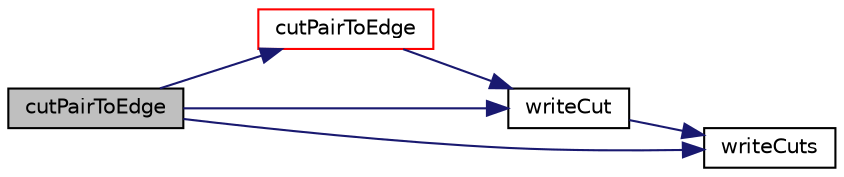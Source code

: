 digraph "cutPairToEdge"
{
  bgcolor="transparent";
  edge [fontname="Helvetica",fontsize="10",labelfontname="Helvetica",labelfontsize="10"];
  node [fontname="Helvetica",fontsize="10",shape=record];
  rankdir="LR";
  Node1 [label="cutPairToEdge",height=0.2,width=0.4,color="black", fillcolor="grey75", style="filled", fontcolor="black"];
  Node1 -> Node2 [color="midnightblue",fontsize="10",style="solid",fontname="Helvetica"];
  Node2 [label="cutPairToEdge",height=0.2,width=0.4,color="red",URL="$a00633.html#ad0994c975f433de197a2062ceb944a63",tooltip="Find mesh edge (or -1) between two cuts. "];
  Node2 -> Node3 [color="midnightblue",fontsize="10",style="solid",fontname="Helvetica"];
  Node3 [label="writeCut",height=0.2,width=0.4,color="black",URL="$a00633.html#a2f27bb1c4b320d662b37b6934feddc18",tooltip="Write cut description to Ostream. "];
  Node3 -> Node4 [color="midnightblue",fontsize="10",style="solid",fontname="Helvetica"];
  Node4 [label="writeCuts",height=0.2,width=0.4,color="black",URL="$a00633.html#a069d4ca8cbd2445374dad81229c7b237",tooltip="Write cut descriptions to Ostream. "];
  Node1 -> Node3 [color="midnightblue",fontsize="10",style="solid",fontname="Helvetica"];
  Node1 -> Node4 [color="midnightblue",fontsize="10",style="solid",fontname="Helvetica"];
}
